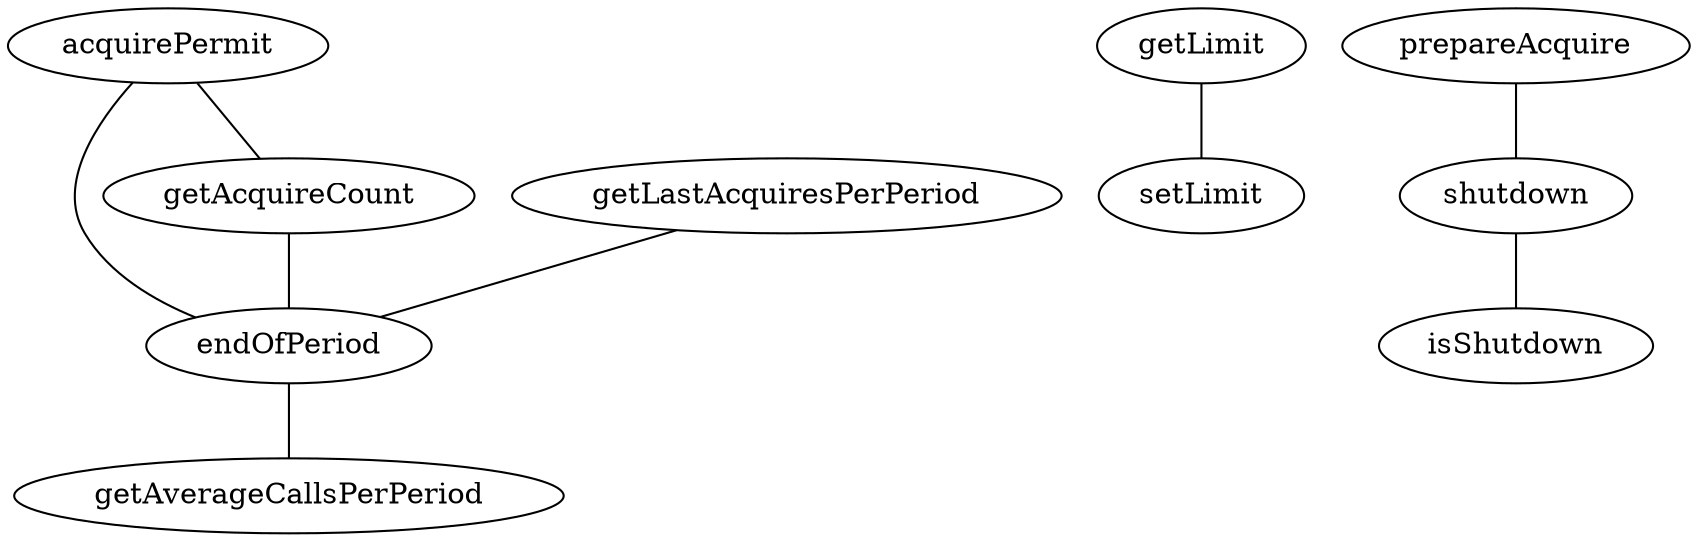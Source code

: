 strict graph ip_map {
acquirePermit--endOfPeriod;
acquirePermit--getAcquireCount;
getLimit--setLimit;
getAcquireCount--endOfPeriod;
getLastAcquiresPerPeriod--endOfPeriod;
prepareAcquire--shutdown;
endOfPeriod--getAverageCallsPerPeriod;
shutdown--isShutdown;
}